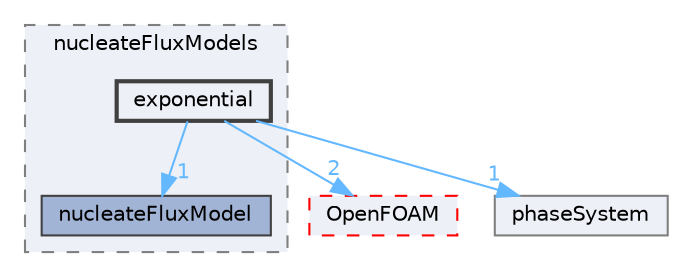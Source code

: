 digraph "src/phaseSystemModels/reactingEuler/multiphaseSystem/derivedFvPatchFields/wallBoilingSubModels/nucleateFluxModels/exponential"
{
 // LATEX_PDF_SIZE
  bgcolor="transparent";
  edge [fontname=Helvetica,fontsize=10,labelfontname=Helvetica,labelfontsize=10];
  node [fontname=Helvetica,fontsize=10,shape=box,height=0.2,width=0.4];
  compound=true
  subgraph clusterdir_793507738a969c2b6c69e42299c4fe14 {
    graph [ bgcolor="#edf0f7", pencolor="grey50", label="nucleateFluxModels", fontname=Helvetica,fontsize=10 style="filled,dashed", URL="dir_793507738a969c2b6c69e42299c4fe14.html",tooltip=""]
  dir_835a199a17df584b3892343dca9ea9f0 [label="nucleateFluxModel", fillcolor="#a2b4d6", color="grey25", style="filled", URL="dir_835a199a17df584b3892343dca9ea9f0.html",tooltip=""];
  dir_08ad3748fea7b52ef7ba2f4014c3aa39 [label="exponential", fillcolor="#edf0f7", color="grey25", style="filled,bold", URL="dir_08ad3748fea7b52ef7ba2f4014c3aa39.html",tooltip=""];
  }
  dir_c5473ff19b20e6ec4dfe5c310b3778a8 [label="OpenFOAM", fillcolor="#edf0f7", color="red", style="filled,dashed", URL="dir_c5473ff19b20e6ec4dfe5c310b3778a8.html",tooltip=""];
  dir_dfe19b54a98af0254be9d6c989217747 [label="phaseSystem", fillcolor="#edf0f7", color="grey50", style="filled", URL="dir_dfe19b54a98af0254be9d6c989217747.html",tooltip=""];
  dir_08ad3748fea7b52ef7ba2f4014c3aa39->dir_835a199a17df584b3892343dca9ea9f0 [headlabel="1", labeldistance=1.5 headhref="dir_001201_002624.html" href="dir_001201_002624.html" color="steelblue1" fontcolor="steelblue1"];
  dir_08ad3748fea7b52ef7ba2f4014c3aa39->dir_c5473ff19b20e6ec4dfe5c310b3778a8 [headlabel="2", labeldistance=1.5 headhref="dir_001201_002695.html" href="dir_001201_002695.html" color="steelblue1" fontcolor="steelblue1"];
  dir_08ad3748fea7b52ef7ba2f4014c3aa39->dir_dfe19b54a98af0254be9d6c989217747 [headlabel="1", labeldistance=1.5 headhref="dir_001201_002906.html" href="dir_001201_002906.html" color="steelblue1" fontcolor="steelblue1"];
}
